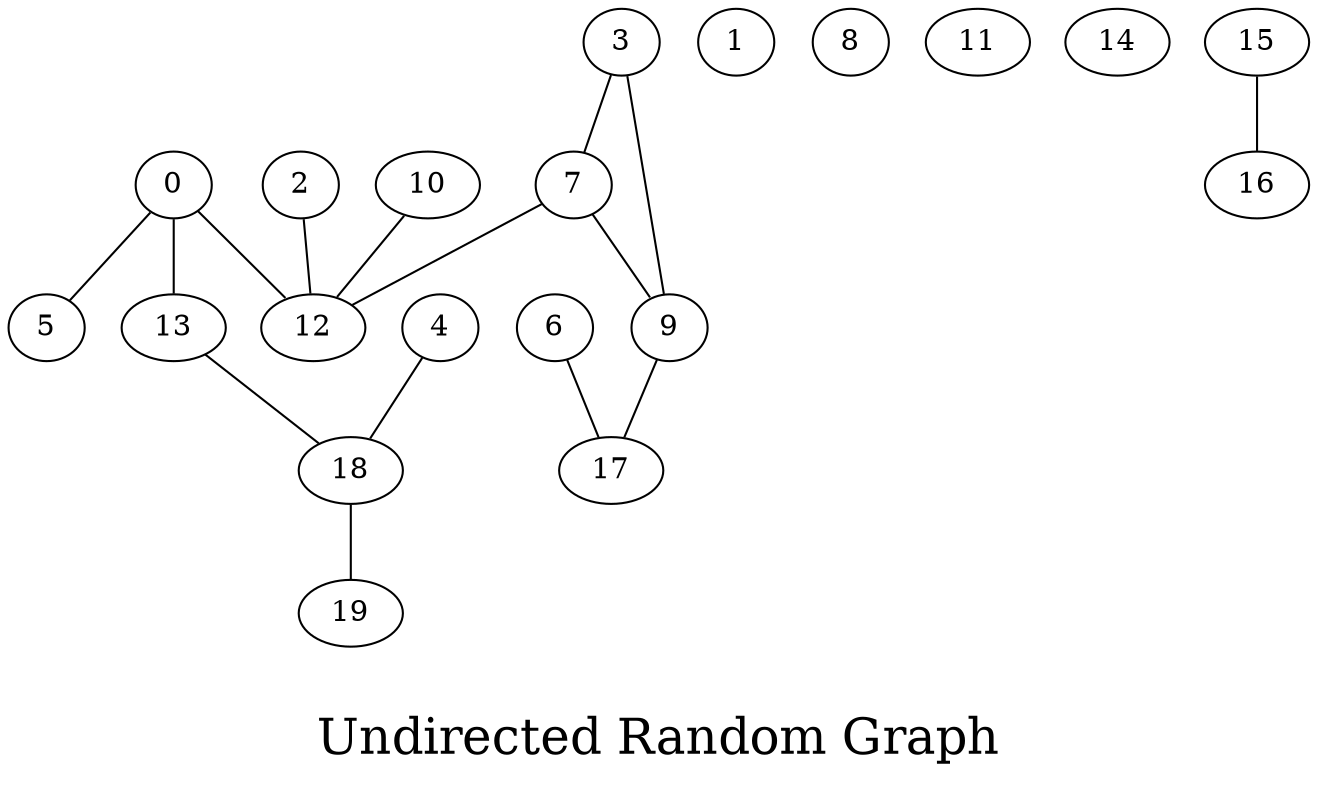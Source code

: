 /*****
Undirected Random Graph
*****/

graph G {
  graph [splines=false overlap=false]
  node  [shape=ellipse, width=0.3, height=0.3]
  0 ;
  1 ;
  2 ;
  3 ;
  4 ;
  5 ;
  6 ;
  7 ;
  8 ;
  9 ;
  10 ;
  11 ;
  12 ;
  13 ;
  14 ;
  15 ;
  16 ;
  17 ;
  18 ;
  19 ;
  0 -- 5;
  0 -- 12;
  0 -- 13;
1;
  2 -- 12;
  3 -- 7;
  3 -- 9;
  4 -- 18;
  6 -- 17;
  7 -- 9;
  7 -- 12;
8;
  9 -- 17;
  10 -- 12;
11;
  13 -- 18;
14;
  15 -- 16;
  18 -- 19;
  label = "\nUndirected Random Graph\n";  fontsize=24;
}
